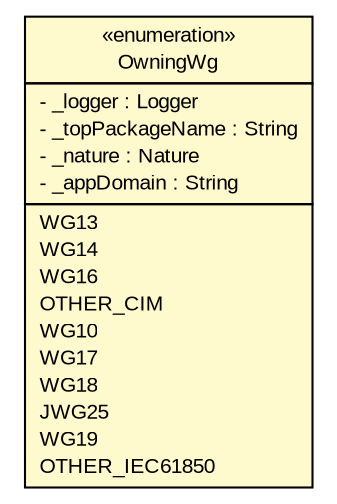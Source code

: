 #!/usr/local/bin/dot
#
# Class diagram 
# Generated by UMLGraph version R5_6_6-6-g3bdff0 (http://www.umlgraph.org/)
#

digraph G {
	edge [fontname="arial",fontsize=10,labelfontname="arial",labelfontsize=10];
	node [fontname="arial",fontsize=10,shape=plaintext];
	nodesep=0.25;
	ranksep=0.5;
	// org.tanjakostic.jcleancim.common.OwningWg
	c151022 [label=<<table title="org.tanjakostic.jcleancim.common.OwningWg" border="0" cellborder="1" cellspacing="0" cellpadding="2" port="p" bgcolor="lemonChiffon" href="./OwningWg.html">
		<tr><td><table border="0" cellspacing="0" cellpadding="1">
<tr><td align="center" balign="center"> &#171;enumeration&#187; </td></tr>
<tr><td align="center" balign="center"> OwningWg </td></tr>
		</table></td></tr>
		<tr><td><table border="0" cellspacing="0" cellpadding="1">
<tr><td align="left" balign="left"> - _logger : Logger </td></tr>
<tr><td align="left" balign="left"> - _topPackageName : String </td></tr>
<tr><td align="left" balign="left"> - _nature : Nature </td></tr>
<tr><td align="left" balign="left"> - _appDomain : String </td></tr>
		</table></td></tr>
		<tr><td><table border="0" cellspacing="0" cellpadding="1">
<tr><td align="left" balign="left"> WG13 </td></tr>
<tr><td align="left" balign="left"> WG14 </td></tr>
<tr><td align="left" balign="left"> WG16 </td></tr>
<tr><td align="left" balign="left"> OTHER_CIM </td></tr>
<tr><td align="left" balign="left"> WG10 </td></tr>
<tr><td align="left" balign="left"> WG17 </td></tr>
<tr><td align="left" balign="left"> WG18 </td></tr>
<tr><td align="left" balign="left"> JWG25 </td></tr>
<tr><td align="left" balign="left"> WG19 </td></tr>
<tr><td align="left" balign="left"> OTHER_IEC61850 </td></tr>
		</table></td></tr>
		</table>>, URL="./OwningWg.html", fontname="arial", fontcolor="black", fontsize=10.0];
}

